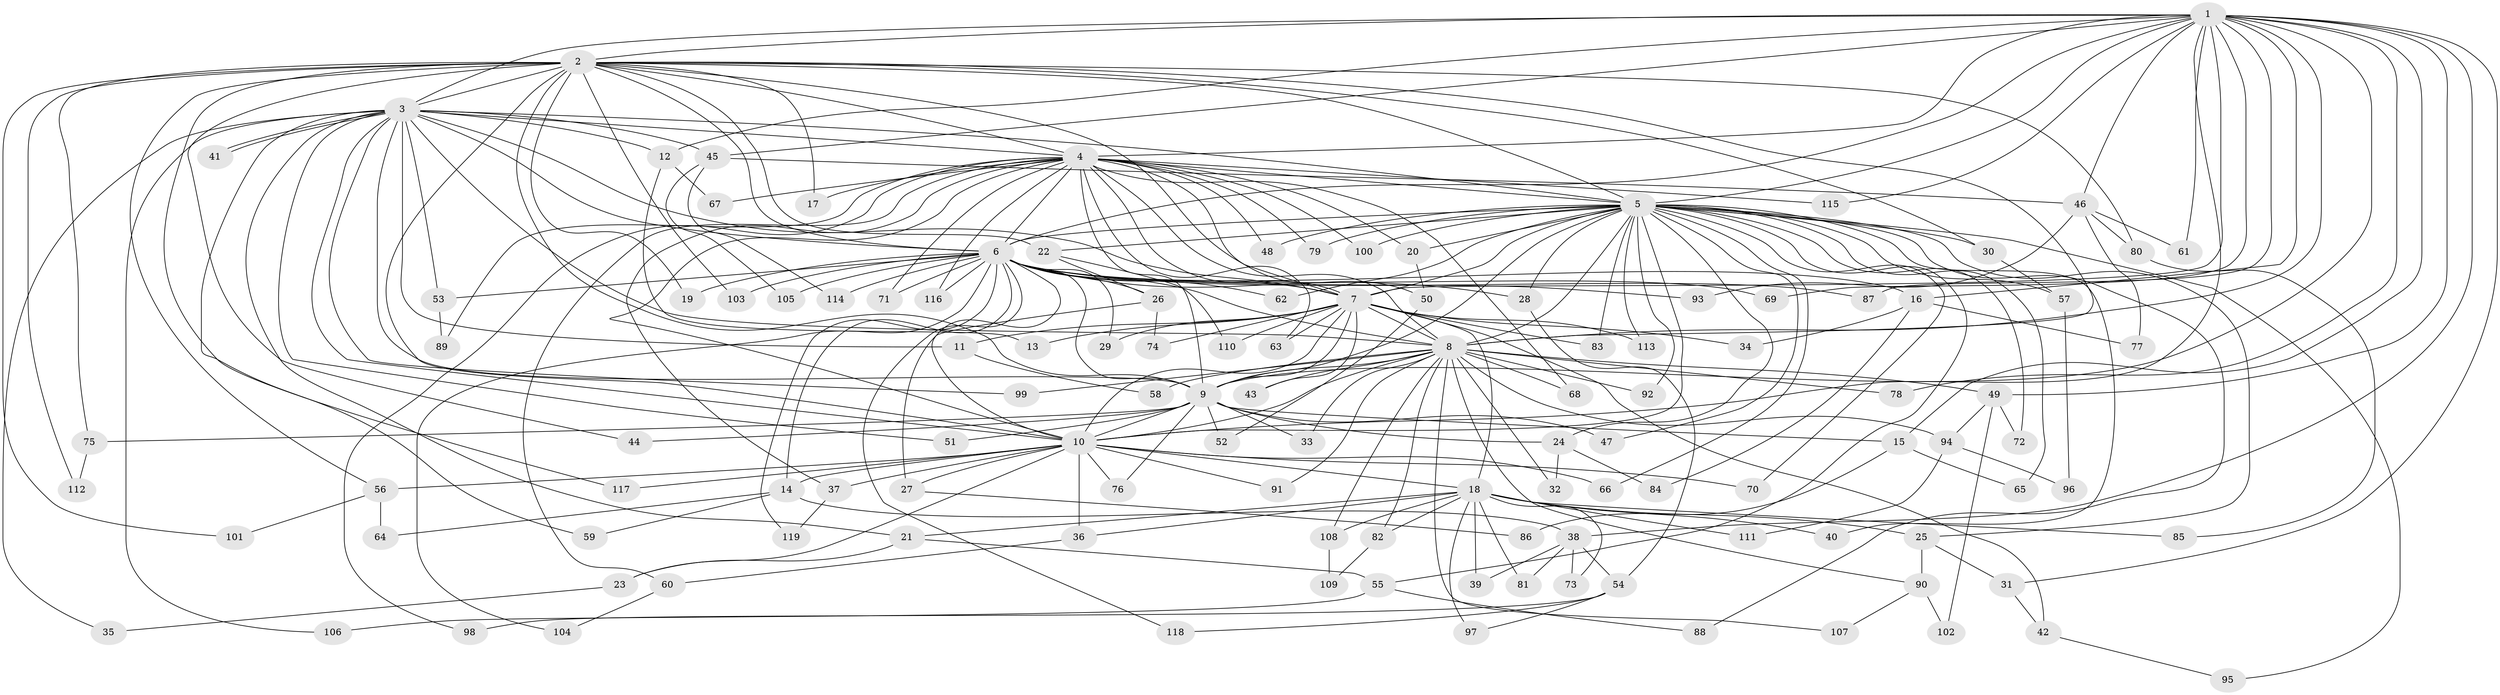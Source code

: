 // coarse degree distribution, {2: 0.5531914893617021, 1: 0.2978723404255319, 15: 0.02127659574468085, 16: 0.02127659574468085, 20: 0.02127659574468085, 7: 0.02127659574468085, 27: 0.02127659574468085, 4: 0.02127659574468085, 3: 0.02127659574468085}
// Generated by graph-tools (version 1.1) at 2025/47/03/04/25 21:47:54]
// undirected, 119 vertices, 263 edges
graph export_dot {
graph [start="1"]
  node [color=gray90,style=filled];
  1;
  2;
  3;
  4;
  5;
  6;
  7;
  8;
  9;
  10;
  11;
  12;
  13;
  14;
  15;
  16;
  17;
  18;
  19;
  20;
  21;
  22;
  23;
  24;
  25;
  26;
  27;
  28;
  29;
  30;
  31;
  32;
  33;
  34;
  35;
  36;
  37;
  38;
  39;
  40;
  41;
  42;
  43;
  44;
  45;
  46;
  47;
  48;
  49;
  50;
  51;
  52;
  53;
  54;
  55;
  56;
  57;
  58;
  59;
  60;
  61;
  62;
  63;
  64;
  65;
  66;
  67;
  68;
  69;
  70;
  71;
  72;
  73;
  74;
  75;
  76;
  77;
  78;
  79;
  80;
  81;
  82;
  83;
  84;
  85;
  86;
  87;
  88;
  89;
  90;
  91;
  92;
  93;
  94;
  95;
  96;
  97;
  98;
  99;
  100;
  101;
  102;
  103;
  104;
  105;
  106;
  107;
  108;
  109;
  110;
  111;
  112;
  113;
  114;
  115;
  116;
  117;
  118;
  119;
  1 -- 2;
  1 -- 3;
  1 -- 4;
  1 -- 5;
  1 -- 6;
  1 -- 7;
  1 -- 8;
  1 -- 9;
  1 -- 10;
  1 -- 12;
  1 -- 15;
  1 -- 16;
  1 -- 31;
  1 -- 38;
  1 -- 45;
  1 -- 46;
  1 -- 49;
  1 -- 61;
  1 -- 69;
  1 -- 78;
  1 -- 87;
  1 -- 115;
  2 -- 3;
  2 -- 4;
  2 -- 5;
  2 -- 6;
  2 -- 7;
  2 -- 8;
  2 -- 9;
  2 -- 10;
  2 -- 17;
  2 -- 19;
  2 -- 22;
  2 -- 30;
  2 -- 44;
  2 -- 56;
  2 -- 75;
  2 -- 80;
  2 -- 101;
  2 -- 103;
  2 -- 112;
  2 -- 117;
  3 -- 4;
  3 -- 5;
  3 -- 6;
  3 -- 7;
  3 -- 8;
  3 -- 9;
  3 -- 10;
  3 -- 11;
  3 -- 12;
  3 -- 21;
  3 -- 35;
  3 -- 41;
  3 -- 41;
  3 -- 45;
  3 -- 51;
  3 -- 53;
  3 -- 59;
  3 -- 99;
  3 -- 106;
  4 -- 5;
  4 -- 6;
  4 -- 7;
  4 -- 8;
  4 -- 9;
  4 -- 10;
  4 -- 17;
  4 -- 20;
  4 -- 37;
  4 -- 48;
  4 -- 50;
  4 -- 60;
  4 -- 63;
  4 -- 67;
  4 -- 68;
  4 -- 71;
  4 -- 79;
  4 -- 89;
  4 -- 98;
  4 -- 100;
  4 -- 115;
  4 -- 116;
  5 -- 6;
  5 -- 7;
  5 -- 8;
  5 -- 9;
  5 -- 10;
  5 -- 20;
  5 -- 22;
  5 -- 24;
  5 -- 25;
  5 -- 28;
  5 -- 30;
  5 -- 40;
  5 -- 47;
  5 -- 48;
  5 -- 55;
  5 -- 57;
  5 -- 62;
  5 -- 65;
  5 -- 66;
  5 -- 70;
  5 -- 72;
  5 -- 79;
  5 -- 83;
  5 -- 88;
  5 -- 92;
  5 -- 95;
  5 -- 100;
  5 -- 113;
  6 -- 7;
  6 -- 8;
  6 -- 9;
  6 -- 10;
  6 -- 14;
  6 -- 16;
  6 -- 19;
  6 -- 26;
  6 -- 28;
  6 -- 29;
  6 -- 53;
  6 -- 62;
  6 -- 69;
  6 -- 71;
  6 -- 87;
  6 -- 93;
  6 -- 103;
  6 -- 104;
  6 -- 105;
  6 -- 114;
  6 -- 116;
  6 -- 118;
  6 -- 119;
  7 -- 8;
  7 -- 9;
  7 -- 10;
  7 -- 11;
  7 -- 13;
  7 -- 18;
  7 -- 29;
  7 -- 34;
  7 -- 42;
  7 -- 43;
  7 -- 63;
  7 -- 74;
  7 -- 83;
  7 -- 110;
  7 -- 113;
  8 -- 9;
  8 -- 10;
  8 -- 32;
  8 -- 33;
  8 -- 43;
  8 -- 49;
  8 -- 58;
  8 -- 68;
  8 -- 78;
  8 -- 82;
  8 -- 90;
  8 -- 91;
  8 -- 92;
  8 -- 94;
  8 -- 99;
  8 -- 107;
  8 -- 108;
  9 -- 10;
  9 -- 15;
  9 -- 24;
  9 -- 33;
  9 -- 44;
  9 -- 47;
  9 -- 51;
  9 -- 52;
  9 -- 75;
  9 -- 76;
  10 -- 14;
  10 -- 18;
  10 -- 23;
  10 -- 27;
  10 -- 36;
  10 -- 37;
  10 -- 56;
  10 -- 66;
  10 -- 70;
  10 -- 76;
  10 -- 91;
  10 -- 117;
  11 -- 58;
  12 -- 13;
  12 -- 67;
  14 -- 38;
  14 -- 59;
  14 -- 64;
  15 -- 65;
  15 -- 86;
  16 -- 34;
  16 -- 77;
  16 -- 84;
  18 -- 21;
  18 -- 25;
  18 -- 36;
  18 -- 39;
  18 -- 40;
  18 -- 73;
  18 -- 81;
  18 -- 82;
  18 -- 85;
  18 -- 97;
  18 -- 108;
  18 -- 111;
  20 -- 50;
  21 -- 23;
  21 -- 55;
  22 -- 26;
  22 -- 110;
  23 -- 35;
  24 -- 32;
  24 -- 84;
  25 -- 31;
  25 -- 90;
  26 -- 27;
  26 -- 74;
  27 -- 86;
  28 -- 54;
  30 -- 57;
  31 -- 42;
  36 -- 60;
  37 -- 119;
  38 -- 39;
  38 -- 54;
  38 -- 73;
  38 -- 81;
  42 -- 95;
  45 -- 46;
  45 -- 105;
  45 -- 114;
  46 -- 61;
  46 -- 77;
  46 -- 80;
  46 -- 93;
  49 -- 72;
  49 -- 94;
  49 -- 102;
  50 -- 52;
  53 -- 89;
  54 -- 97;
  54 -- 98;
  54 -- 118;
  55 -- 88;
  55 -- 106;
  56 -- 64;
  56 -- 101;
  57 -- 96;
  60 -- 104;
  75 -- 112;
  80 -- 85;
  82 -- 109;
  90 -- 102;
  90 -- 107;
  94 -- 96;
  94 -- 111;
  108 -- 109;
}

